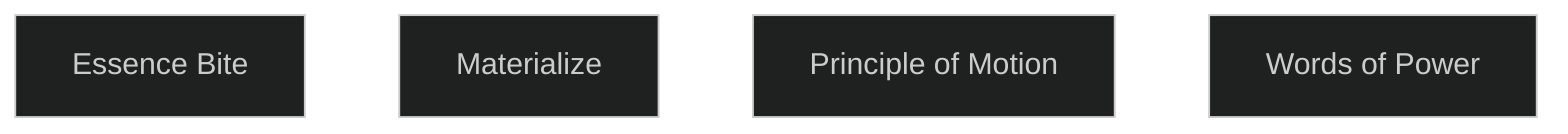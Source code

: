 ---
config:
  theme: dark
---
flowchart TD

    essence_bite[Essence Bite]
    click essence_bite callback "
        Essence Bite<br>
        <br>
        Cost: 3 motes<br>
        Duration: One scene<br>
        Type: Simple<br>
        Minimum Valor: 3<br>
        Minimum Essence: 2<br>
        Prerequisite Charms: None<br>
        <br>
        The spirit must touch its target for this Charm to
        work, requiring a successful Dexterity + Brawl or Martial
        Arts roll. If the touch attempt is successful, make a
        reflexive Valor + Essence roll for the spirit. For every
        success on the attack, the spirit does a point of lethal
        damage. The character's armor soak applies as normal to
        this damage, and extra successes on the attack roll add to
        damage as usual.<br>
        This Charm may rely on heat, cold, life-draining or
        any number of other mechanisms to do damage —
        almost all have secondary effects that the spirit can
        manipulate to its advantage. For example, a ghost that
        can start fires with its fiery touch can burn down a barn
        with this Charm.
        "

    materialize[Materialize]
    click materialize callback "
        Materialize<br>
        <br>
        Cost: Varies<br>
        Duration: Indefinite<br>
        Type: Simple<br>
        Minimum Valor: 2<br>
        Minimum Essence: 2<br>
        Prerequisite Charms: None<br>
        <br>
        Through the use of this Charm, the spirit can materialize
        in the physical world. The cost of this Charm is between 50
        percent and 100 percent of the spirit's temporary Essence.
        The cost varies from spirit to spirit and is listed in the spirit's
        description or assigned by the Storyteller. Generally, as the
        power of the spirit grows, the spirit must expend proportionally
        greater amounts of Essence to materialize.
        In most cases, a spirit that plans to meddle in mortal
        affairs will materialize in some safe area and then rest,
        regaining its Essence, before it goes about its business. Spirits
        that have not materialized cannot affect the physical world, not
        with Charms, physical attacks or in any other fashion.
        "

    principle_of_motion[Principle of Motion]
    click principle_of_motion callback "
        Principle of Motion<br>
        <br>
        Cost: 5 motes, 1 Willpower<br>
        Duration: Until used<br>
        Type: Extra Action<br>
        Minimum Valor: 2<br>
        Minimum Essence: 2<br>
        Prerequisite Charms: None<br>
        <br>
        When the spirit uses this Charm, it gains a pool of extra
        actions equal to its Valor. Actions in this pool can be expended
        for extra attacks on the spirit's initiative or reflexively, to parry or
        dodge an attack or to refresh the spirit's Dodge pool when using
        the full dodge maneuver. If the spirit does not use all the actions
        in its pool, they remain available for it in the following turn.
        Actions in the pool will persist for many months, and many spirits
        make sure they retain a full complement of actions in case they
        are ambushed. A spirit cannot use this Charm again until it has
        used up all the extra actions granted by the last use of the Charm.
        While the spirit has extra actions in its pool, the motes of Essence
        used to power this Charm are considered committed.
        "

    words_of_power[Words of Power]
    click words_of_power callback "
        Words of Power<br>
        <br>
        Cost: 3 motes<br>
        Duration: One scene<br>
        Type: Simple<br>
        Minimum Valor: 2<br>
        Minimum Essence: 2<br>
        Prerequisite Charms: None<br>
        <br>
        The spirit may intone blasphemies, keen out the lamentations
        of the dead or speak the victim's true name, but
        regardless, its words are like a battering ram. The spirit attacks
        using Charisma + Valor to hit the opponent and does bashing
        damage equal to the spirit's Strength, which can be soaked
        only by the target's Stamina. Extra successes on the attack add
        to damage, as usual. For every health level of damage the
        target takes, he is at a - 1 penalty to all dice pools for a number
        of turns equal to the attacking spirit's Essence.
        This attack may be dodged or blocked as normal but
        has no physical effects except perhaps causing blood to
        flow from the target's ears or hurling him bodily through
        light obstructions.
        "